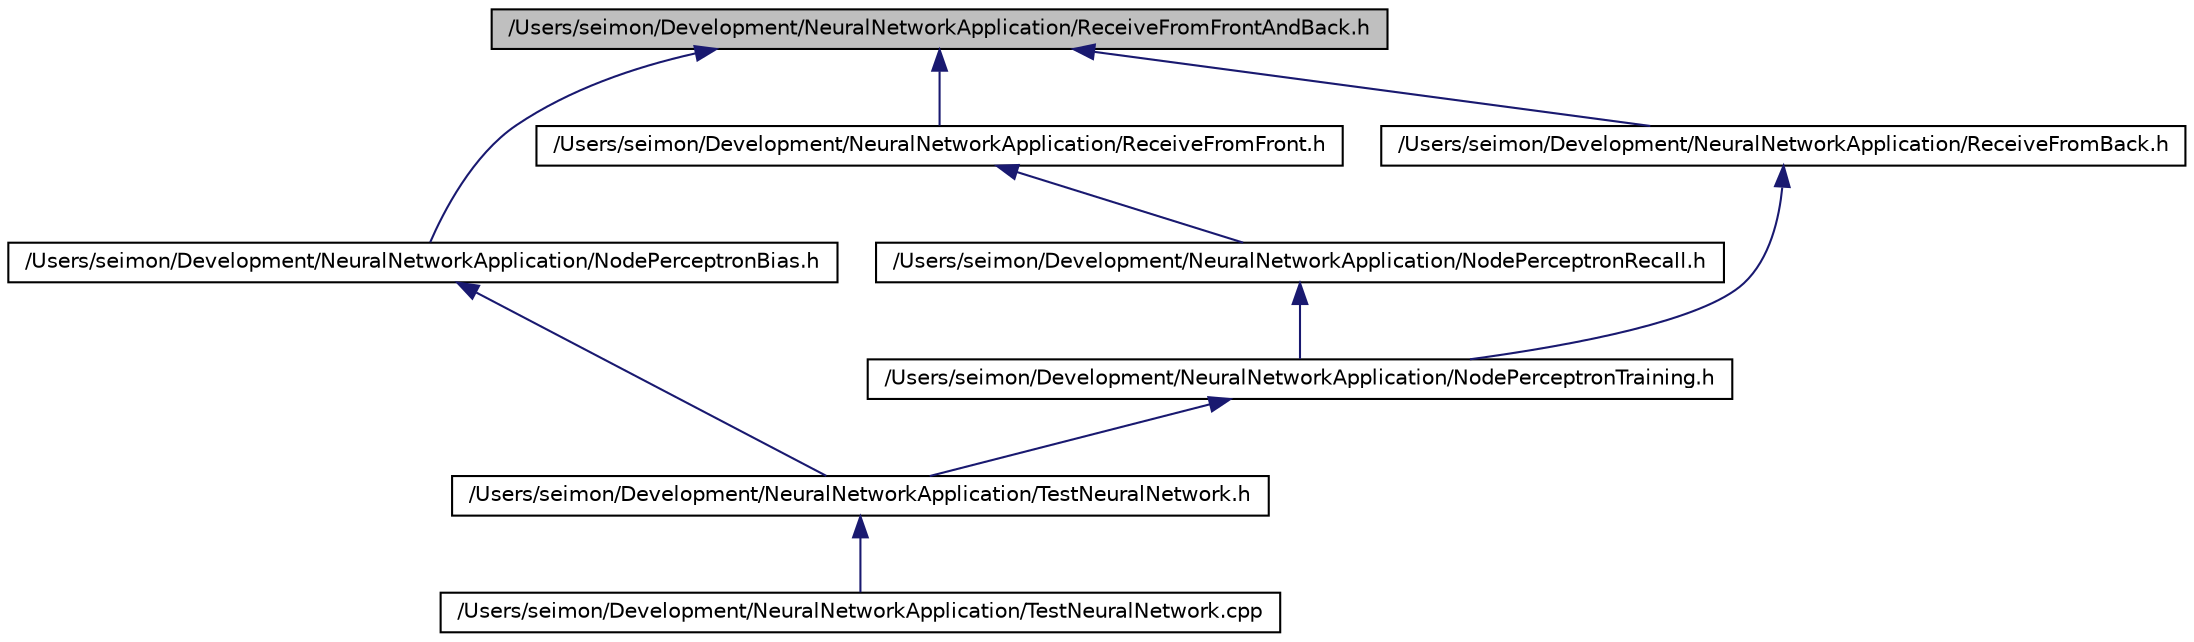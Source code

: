 digraph G
{
  edge [fontname="Helvetica",fontsize="10",labelfontname="Helvetica",labelfontsize="10"];
  node [fontname="Helvetica",fontsize="10",shape=record];
  Node1 [label="/Users/seimon/Development/NeuralNetworkApplication/ReceiveFromFrontAndBack.h",height=0.2,width=0.4,color="black", fillcolor="grey75", style="filled" fontcolor="black"];
  Node1 -> Node2 [dir=back,color="midnightblue",fontsize="10",style="solid"];
  Node2 [label="/Users/seimon/Development/NeuralNetworkApplication/NodePerceptronBias.h",height=0.2,width=0.4,color="black", fillcolor="white", style="filled",URL="$_node_perceptron_bias_8h.html"];
  Node2 -> Node3 [dir=back,color="midnightblue",fontsize="10",style="solid"];
  Node3 [label="/Users/seimon/Development/NeuralNetworkApplication/TestNeuralNetwork.h",height=0.2,width=0.4,color="black", fillcolor="white", style="filled",URL="$_test_neural_network_8h.html"];
  Node3 -> Node4 [dir=back,color="midnightblue",fontsize="10",style="solid"];
  Node4 [label="/Users/seimon/Development/NeuralNetworkApplication/TestNeuralNetwork.cpp",height=0.2,width=0.4,color="black", fillcolor="white", style="filled",URL="$_test_neural_network_8cpp.html"];
  Node1 -> Node5 [dir=back,color="midnightblue",fontsize="10",style="solid"];
  Node5 [label="/Users/seimon/Development/NeuralNetworkApplication/ReceiveFromFront.h",height=0.2,width=0.4,color="black", fillcolor="white", style="filled",URL="$_receive_from_front_8h.html"];
  Node5 -> Node6 [dir=back,color="midnightblue",fontsize="10",style="solid"];
  Node6 [label="/Users/seimon/Development/NeuralNetworkApplication/NodePerceptronRecall.h",height=0.2,width=0.4,color="black", fillcolor="white", style="filled",URL="$_node_perceptron_recall_8h.html"];
  Node6 -> Node7 [dir=back,color="midnightblue",fontsize="10",style="solid"];
  Node7 [label="/Users/seimon/Development/NeuralNetworkApplication/NodePerceptronTraining.h",height=0.2,width=0.4,color="black", fillcolor="white", style="filled",URL="$_node_perceptron_training_8h.html"];
  Node7 -> Node3 [dir=back,color="midnightblue",fontsize="10",style="solid"];
  Node1 -> Node8 [dir=back,color="midnightblue",fontsize="10",style="solid"];
  Node8 [label="/Users/seimon/Development/NeuralNetworkApplication/ReceiveFromBack.h",height=0.2,width=0.4,color="black", fillcolor="white", style="filled",URL="$_receive_from_back_8h.html"];
  Node8 -> Node7 [dir=back,color="midnightblue",fontsize="10",style="solid"];
}
